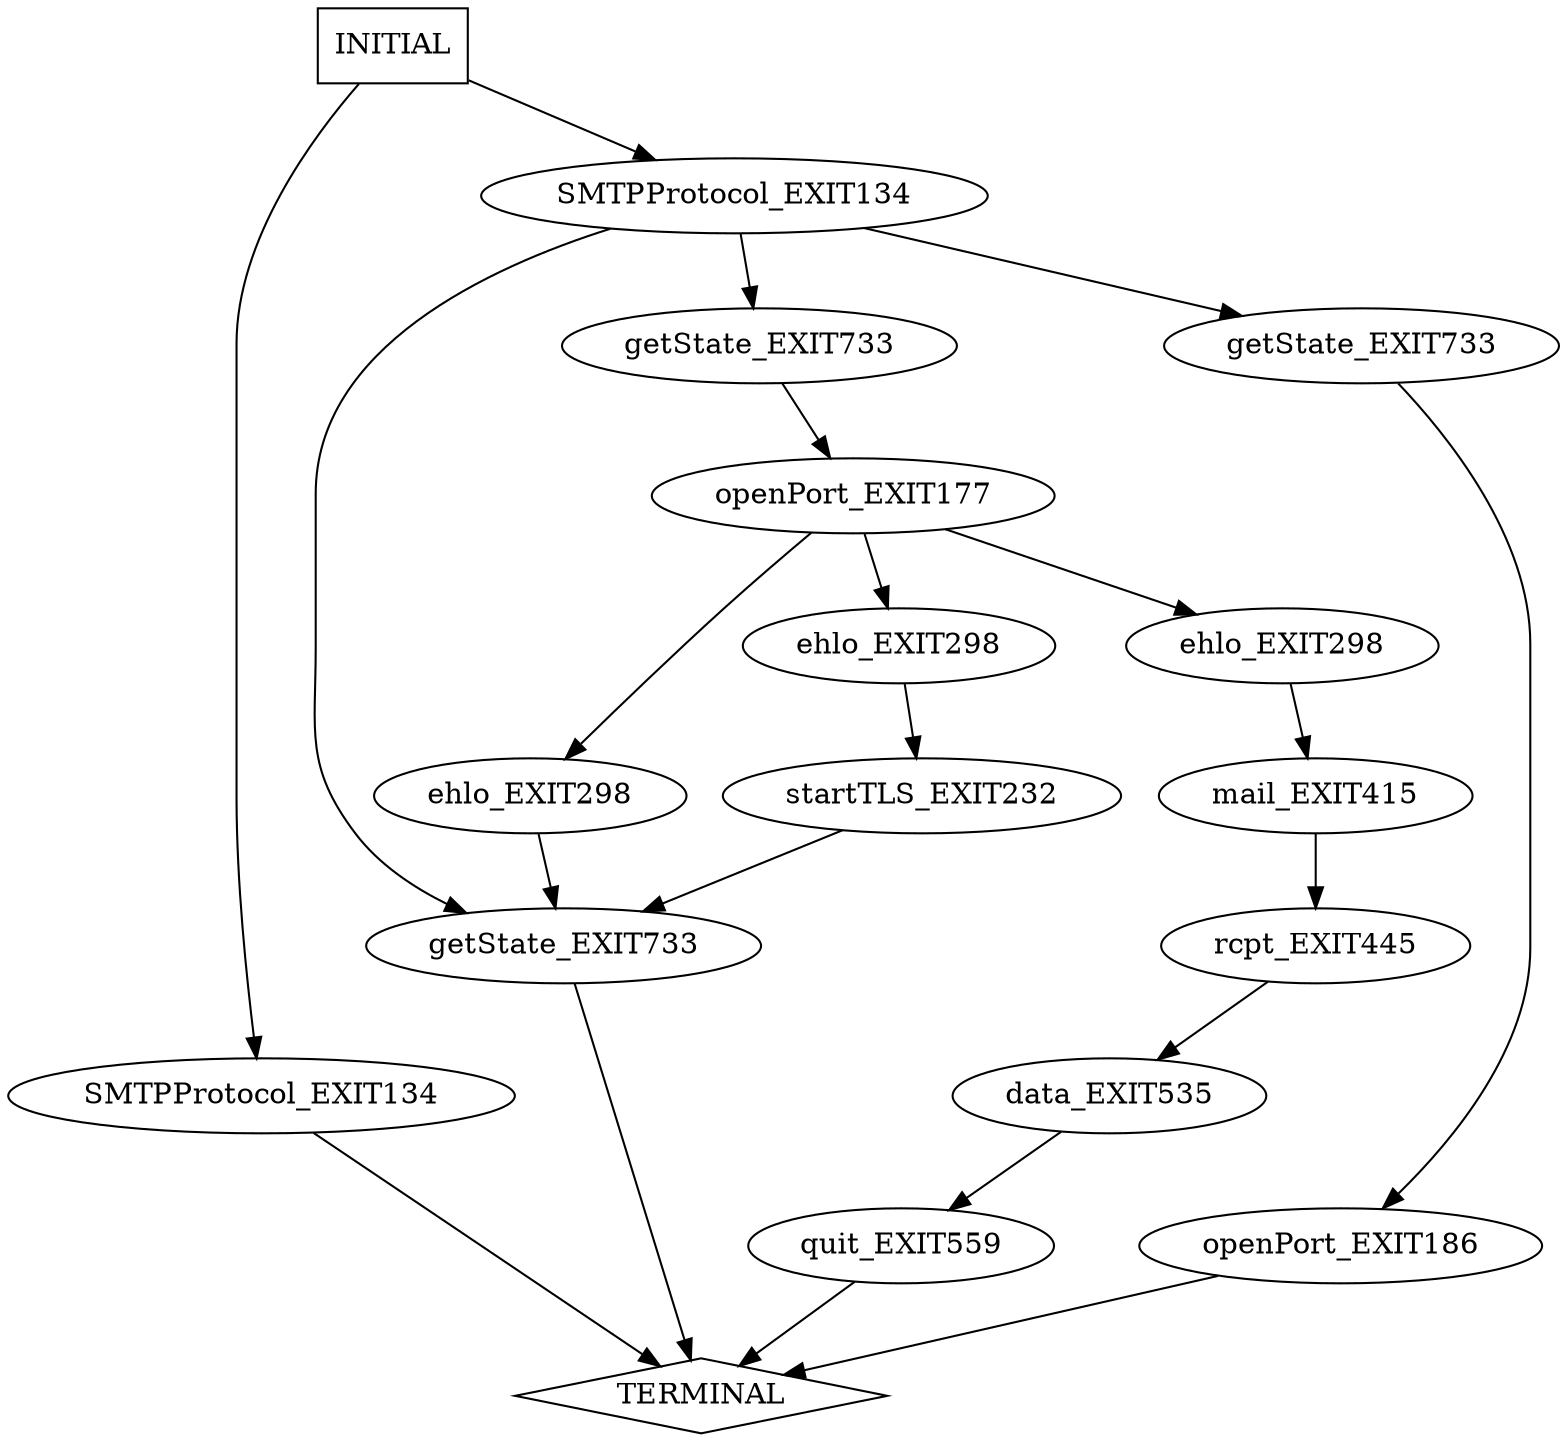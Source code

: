 digraph G {
	0	 [label=SMTPProtocol_EXIT134];
	15	 [label=TERMINAL,
		shape=diamond];
	0 -> 15;
	1	 [label=SMTPProtocol_EXIT134];
	6	 [label=getState_EXIT733];
	1 -> 6;
	7	 [label=getState_EXIT733];
	1 -> 7;
	8	 [label=getState_EXIT733];
	1 -> 8;
	2	 [label=data_EXIT535];
	12	 [label=quit_EXIT559];
	2 -> 12;
	3	 [label=ehlo_EXIT298];
	3 -> 8;
	4	 [label=ehlo_EXIT298];
	9	 [label=mail_EXIT415];
	4 -> 9;
	5	 [label=ehlo_EXIT298];
	14	 [label=startTLS_EXIT232];
	5 -> 14;
	10	 [label=openPort_EXIT177];
	6 -> 10;
	11	 [label=openPort_EXIT186];
	7 -> 11;
	8 -> 15;
	13	 [label=rcpt_EXIT445];
	9 -> 13;
	10 -> 3;
	10 -> 4;
	10 -> 5;
	11 -> 15;
	12 -> 15;
	13 -> 2;
	14 -> 8;
	16	 [label=INITIAL,
		shape=box];
	16 -> 0;
	16 -> 1;
}
